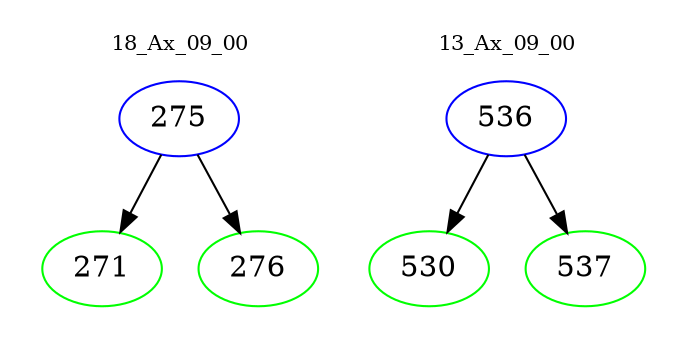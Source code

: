 digraph{
subgraph cluster_0 {
color = white
label = "18_Ax_09_00";
fontsize=10;
T0_275 [label="275", color="blue"]
T0_275 -> T0_271 [color="black"]
T0_271 [label="271", color="green"]
T0_275 -> T0_276 [color="black"]
T0_276 [label="276", color="green"]
}
subgraph cluster_1 {
color = white
label = "13_Ax_09_00";
fontsize=10;
T1_536 [label="536", color="blue"]
T1_536 -> T1_530 [color="black"]
T1_530 [label="530", color="green"]
T1_536 -> T1_537 [color="black"]
T1_537 [label="537", color="green"]
}
}
